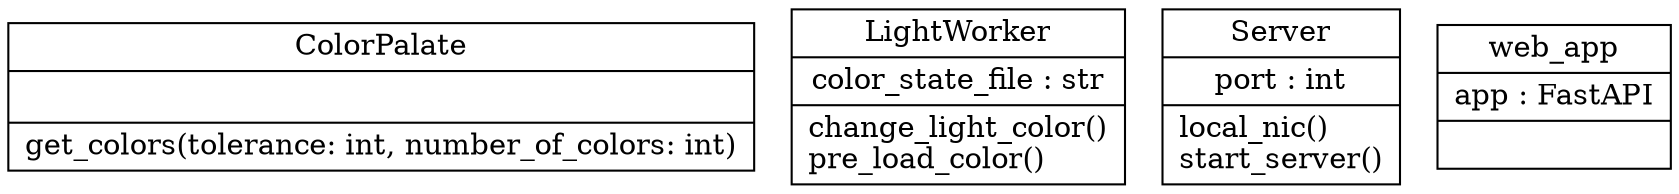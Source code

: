 digraph "classes" {
rankdir=BT
charset="utf-8"
"pl_worker.porch_light.ColorPalate" [color="black", fontcolor="black", label=<{ColorPalate|<br ALIGN="LEFT"/>|get_colors(tolerance: int, number_of_colors: int)<br ALIGN="LEFT"/>}>, shape="record", style="solid"];
"pl_worker.porch_light.LightWorker" [color="black", fontcolor="black", label=<{LightWorker|color_state_file : str<br ALIGN="LEFT"/>|change_light_color()<br ALIGN="LEFT"/>pre_load_color()<br ALIGN="LEFT"/>}>, shape="record", style="solid"];
"pl_worker.webserver.Server" [color="black", fontcolor="black", label=<{Server|port : int<br ALIGN="LEFT"/>|local_nic()<br ALIGN="LEFT"/>start_server()<br ALIGN="LEFT"/>}>, shape="record", style="solid"];
"pl_worker.webserver.web_app" [color="black", fontcolor="black", label=<{web_app|app : FastAPI<br ALIGN="LEFT"/>|}>, shape="record", style="solid"];
}
